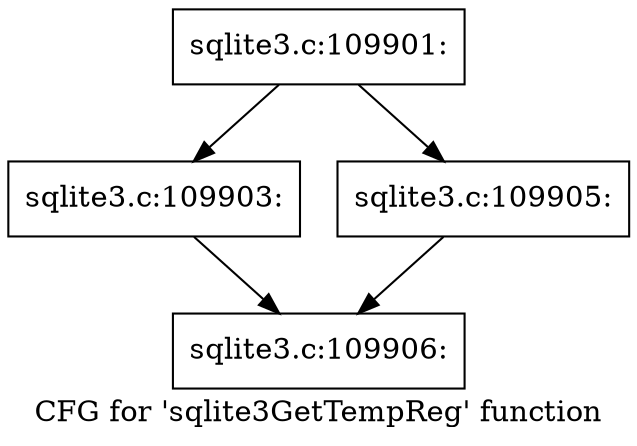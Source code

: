 digraph "CFG for 'sqlite3GetTempReg' function" {
	label="CFG for 'sqlite3GetTempReg' function";

	Node0x55c0f8b1fd20 [shape=record,label="{sqlite3.c:109901:}"];
	Node0x55c0f8b1fd20 -> Node0x55c0f8b23fd0;
	Node0x55c0f8b1fd20 -> Node0x55c0f8b24020;
	Node0x55c0f8b23fd0 [shape=record,label="{sqlite3.c:109903:}"];
	Node0x55c0f8b23fd0 -> Node0x55c0f8b23dd0;
	Node0x55c0f8b24020 [shape=record,label="{sqlite3.c:109905:}"];
	Node0x55c0f8b24020 -> Node0x55c0f8b23dd0;
	Node0x55c0f8b23dd0 [shape=record,label="{sqlite3.c:109906:}"];
}
